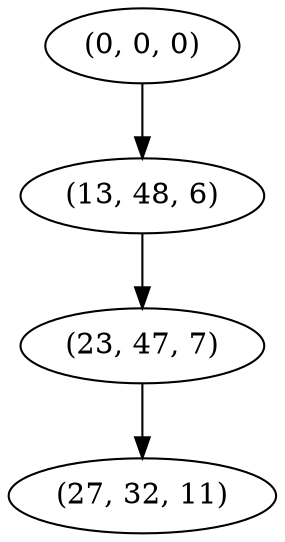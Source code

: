 digraph tree {
    "(0, 0, 0)";
    "(13, 48, 6)";
    "(23, 47, 7)";
    "(27, 32, 11)";
    "(0, 0, 0)" -> "(13, 48, 6)";
    "(13, 48, 6)" -> "(23, 47, 7)";
    "(23, 47, 7)" -> "(27, 32, 11)";
}
